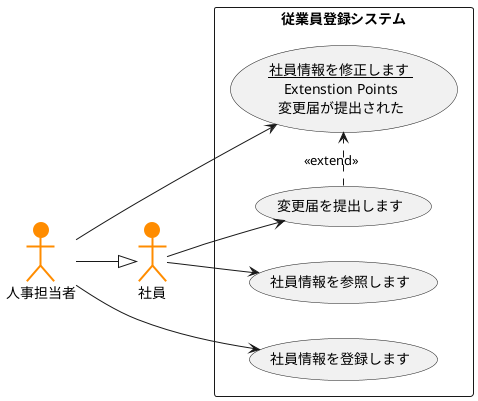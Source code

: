 @startuml ユースケース図
left to right direction
actor 人事担当者 #ff8c00;line:Darkorange;line.bold;
actor 社員 #ff8c00;line:Darkorange;line.bold;
rectangle 従業員登録システム{
usecase (<u>社員情報を修正します<u> \nExtenstion Points\n変更届が提出された) as input
usecase 社員情報を登録します
usecase 社員情報を参照します
usecase 変更届を提出します
}
社員 --> 社員情報を参照します
社員 --> 変更届を提出します
人事担当者--> input
人事担当者 --> 社員情報を登録します
人事担当者 --|> 社員
変更届を提出します .> input: <<extend>>
@enduml